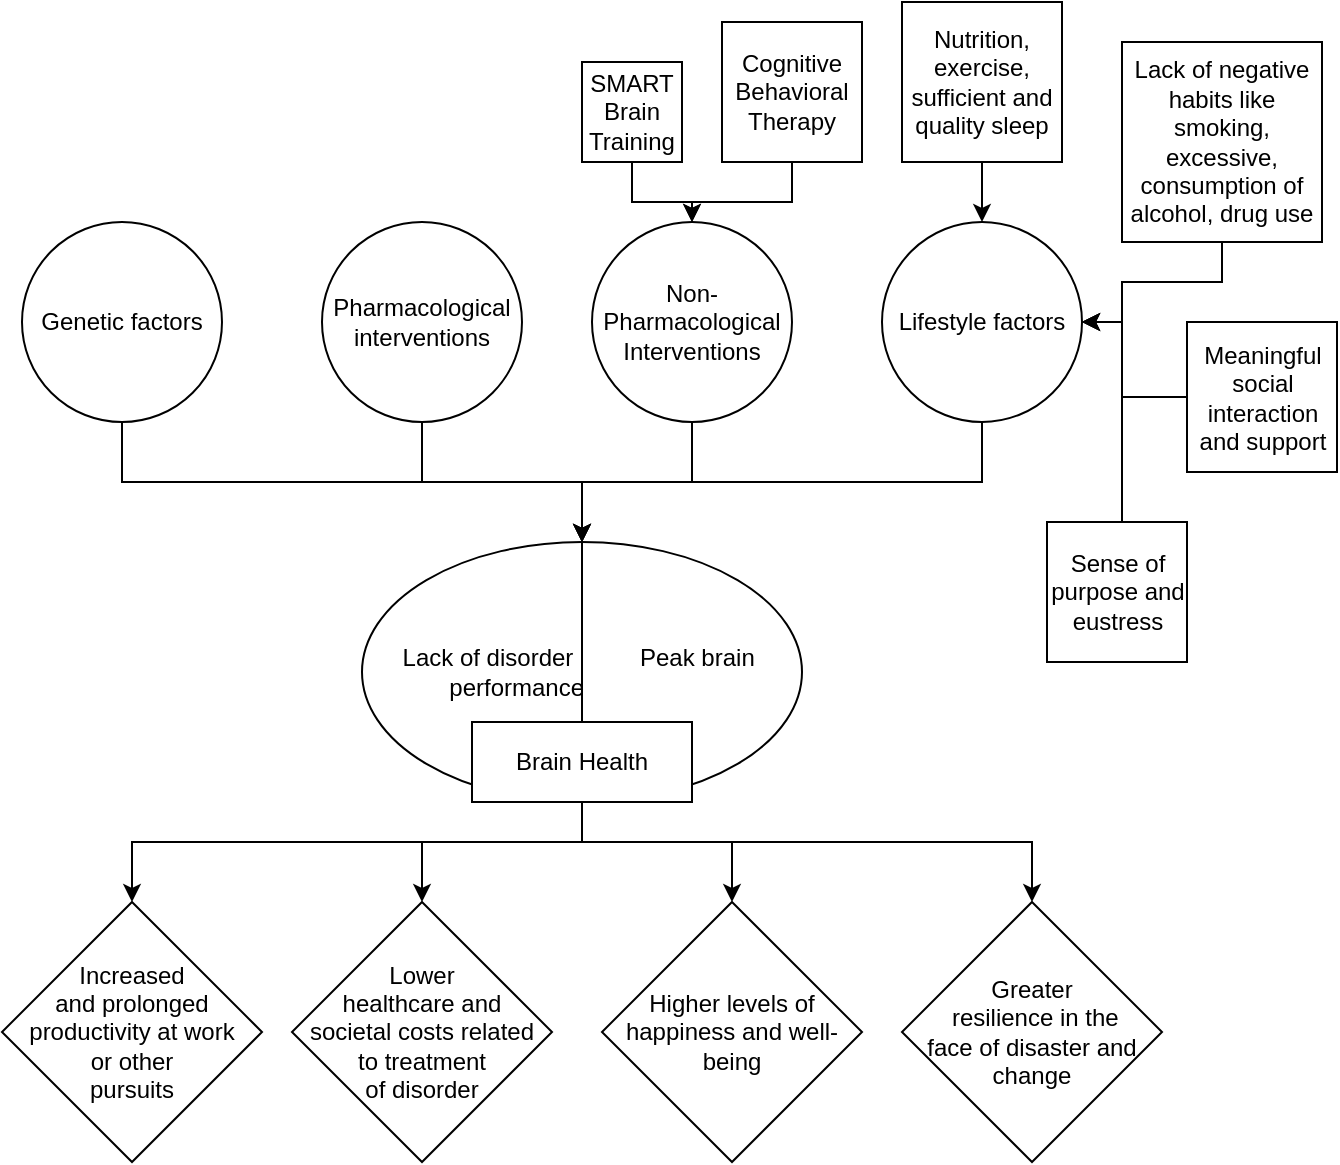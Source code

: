 <mxfile version="20.8.15" type="github">
  <diagram name="Page-1" id="icjVqxEl6QE1_D_8Zwpy">
    <mxGraphModel dx="1060" dy="1784" grid="1" gridSize="10" guides="1" tooltips="1" connect="1" arrows="1" fold="1" page="1" pageScale="1" pageWidth="850" pageHeight="1100" math="0" shadow="0">
      <root>
        <mxCell id="0" />
        <mxCell id="1" parent="0" />
        <mxCell id="mWjNH0HdIJz2-ww5PxK--1" value="&lt;div style=&quot;text-align: left;&quot;&gt;&lt;span style=&quot;background-color: initial;&quot;&gt;Lack of disorder&amp;nbsp; &amp;nbsp; &amp;nbsp; &amp;nbsp; &amp;nbsp; &lt;/span&gt;&lt;span style=&quot;background-color: initial;&quot;&gt;Peak b&lt;/span&gt;&lt;span style=&quot;background-color: initial;&quot;&gt;rain&amp;nbsp;&lt;/span&gt;&lt;/div&gt;&lt;div style=&quot;text-align: left;&quot;&gt;&lt;span style=&quot;background-color: initial;&quot;&gt;&lt;span style=&quot;white-space: pre;&quot;&gt;	&lt;/span&gt;&lt;span style=&quot;white-space: pre;&quot;&gt;	&lt;/span&gt;&lt;span style=&quot;white-space: pre;&quot;&gt;	&lt;/span&gt;&lt;span style=&quot;white-space: pre;&quot;&gt;	&lt;/span&gt;&amp;nbsp; &amp;nbsp;performance&lt;/span&gt;&lt;/div&gt;" style="ellipse;whiteSpace=wrap;html=1;" vertex="1" parent="1">
          <mxGeometry x="280" y="230" width="220" height="130" as="geometry" />
        </mxCell>
        <mxCell id="mWjNH0HdIJz2-ww5PxK--20" value="" style="edgeStyle=orthogonalEdgeStyle;rounded=0;orthogonalLoop=1;jettySize=auto;html=1;" edge="1" parent="1" source="mWjNH0HdIJz2-ww5PxK--7" target="mWjNH0HdIJz2-ww5PxK--1">
          <mxGeometry relative="1" as="geometry" />
        </mxCell>
        <mxCell id="mWjNH0HdIJz2-ww5PxK--7" value="Pharmacological interventions" style="ellipse;whiteSpace=wrap;html=1;aspect=fixed;" vertex="1" parent="1">
          <mxGeometry x="260" y="70" width="100" height="100" as="geometry" />
        </mxCell>
        <mxCell id="mWjNH0HdIJz2-ww5PxK--21" value="" style="edgeStyle=orthogonalEdgeStyle;rounded=0;orthogonalLoop=1;jettySize=auto;html=1;" edge="1" parent="1" source="mWjNH0HdIJz2-ww5PxK--8" target="mWjNH0HdIJz2-ww5PxK--1">
          <mxGeometry relative="1" as="geometry" />
        </mxCell>
        <mxCell id="mWjNH0HdIJz2-ww5PxK--8" value="Non-Pharmacological Interventions" style="ellipse;whiteSpace=wrap;html=1;aspect=fixed;" vertex="1" parent="1">
          <mxGeometry x="395" y="70" width="100" height="100" as="geometry" />
        </mxCell>
        <mxCell id="mWjNH0HdIJz2-ww5PxK--12" value="" style="edgeStyle=orthogonalEdgeStyle;rounded=0;orthogonalLoop=1;jettySize=auto;html=1;" edge="1" parent="1" source="mWjNH0HdIJz2-ww5PxK--9" target="mWjNH0HdIJz2-ww5PxK--8">
          <mxGeometry relative="1" as="geometry" />
        </mxCell>
        <mxCell id="mWjNH0HdIJz2-ww5PxK--9" value="SMART Brain Training" style="whiteSpace=wrap;html=1;aspect=fixed;" vertex="1" parent="1">
          <mxGeometry x="390" y="-10" width="50" height="50" as="geometry" />
        </mxCell>
        <mxCell id="mWjNH0HdIJz2-ww5PxK--27" value="" style="edgeStyle=orthogonalEdgeStyle;rounded=0;orthogonalLoop=1;jettySize=auto;html=1;" edge="1" parent="1" source="mWjNH0HdIJz2-ww5PxK--11" target="mWjNH0HdIJz2-ww5PxK--24">
          <mxGeometry relative="1" as="geometry" />
        </mxCell>
        <mxCell id="mWjNH0HdIJz2-ww5PxK--11" value="Nutrition, exercise, sufficient and quality sleep" style="whiteSpace=wrap;html=1;aspect=fixed;" vertex="1" parent="1">
          <mxGeometry x="550" y="-40" width="80" height="80" as="geometry" />
        </mxCell>
        <mxCell id="mWjNH0HdIJz2-ww5PxK--43" value="" style="edgeStyle=orthogonalEdgeStyle;rounded=0;orthogonalLoop=1;jettySize=auto;html=1;" edge="1" parent="1" source="mWjNH0HdIJz2-ww5PxK--15" target="mWjNH0HdIJz2-ww5PxK--8">
          <mxGeometry relative="1" as="geometry" />
        </mxCell>
        <mxCell id="mWjNH0HdIJz2-ww5PxK--15" value="Cognitive Behavioral Therapy" style="whiteSpace=wrap;html=1;aspect=fixed;" vertex="1" parent="1">
          <mxGeometry x="460" y="-30" width="70" height="70" as="geometry" />
        </mxCell>
        <mxCell id="mWjNH0HdIJz2-ww5PxK--26" value="" style="edgeStyle=orthogonalEdgeStyle;rounded=0;orthogonalLoop=1;jettySize=auto;html=1;" edge="1" parent="1" source="mWjNH0HdIJz2-ww5PxK--23" target="mWjNH0HdIJz2-ww5PxK--1">
          <mxGeometry relative="1" as="geometry">
            <Array as="points">
              <mxPoint x="390" y="200" />
            </Array>
          </mxGeometry>
        </mxCell>
        <mxCell id="mWjNH0HdIJz2-ww5PxK--23" value="Genetic factors" style="ellipse;whiteSpace=wrap;html=1;aspect=fixed;" vertex="1" parent="1">
          <mxGeometry x="110" y="70" width="100" height="100" as="geometry" />
        </mxCell>
        <mxCell id="mWjNH0HdIJz2-ww5PxK--44" value="" style="edgeStyle=orthogonalEdgeStyle;rounded=0;orthogonalLoop=1;jettySize=auto;html=1;entryX=0.5;entryY=0;entryDx=0;entryDy=0;" edge="1" parent="1" source="mWjNH0HdIJz2-ww5PxK--24" target="mWjNH0HdIJz2-ww5PxK--1">
          <mxGeometry relative="1" as="geometry">
            <Array as="points">
              <mxPoint x="390" y="200" />
            </Array>
          </mxGeometry>
        </mxCell>
        <mxCell id="mWjNH0HdIJz2-ww5PxK--24" value="Lifestyle factors" style="ellipse;whiteSpace=wrap;html=1;aspect=fixed;" vertex="1" parent="1">
          <mxGeometry x="540" y="70" width="100" height="100" as="geometry" />
        </mxCell>
        <mxCell id="mWjNH0HdIJz2-ww5PxK--29" value="" style="edgeStyle=orthogonalEdgeStyle;rounded=0;orthogonalLoop=1;jettySize=auto;html=1;exitX=0.5;exitY=1;exitDx=0;exitDy=0;entryX=1;entryY=0.5;entryDx=0;entryDy=0;" edge="1" parent="1" source="mWjNH0HdIJz2-ww5PxK--28" target="mWjNH0HdIJz2-ww5PxK--24">
          <mxGeometry relative="1" as="geometry">
            <mxPoint x="650" y="120" as="targetPoint" />
            <Array as="points">
              <mxPoint x="710" y="100" />
              <mxPoint x="660" y="100" />
              <mxPoint x="660" y="120" />
            </Array>
          </mxGeometry>
        </mxCell>
        <mxCell id="mWjNH0HdIJz2-ww5PxK--28" value="Lack of negative habits like smoking, excessive, consumption of alcohol, drug use" style="whiteSpace=wrap;html=1;aspect=fixed;" vertex="1" parent="1">
          <mxGeometry x="660" y="-20" width="100" height="100" as="geometry" />
        </mxCell>
        <mxCell id="mWjNH0HdIJz2-ww5PxK--31" value="" style="edgeStyle=orthogonalEdgeStyle;rounded=0;orthogonalLoop=1;jettySize=auto;html=1;" edge="1" parent="1" source="mWjNH0HdIJz2-ww5PxK--30" target="mWjNH0HdIJz2-ww5PxK--24">
          <mxGeometry relative="1" as="geometry">
            <Array as="points">
              <mxPoint x="660" y="158" />
              <mxPoint x="660" y="120" />
            </Array>
          </mxGeometry>
        </mxCell>
        <mxCell id="mWjNH0HdIJz2-ww5PxK--30" value="Meaningful social interaction and support" style="whiteSpace=wrap;html=1;aspect=fixed;" vertex="1" parent="1">
          <mxGeometry x="692.5" y="120" width="75" height="75" as="geometry" />
        </mxCell>
        <mxCell id="mWjNH0HdIJz2-ww5PxK--33" value="" style="edgeStyle=orthogonalEdgeStyle;rounded=0;orthogonalLoop=1;jettySize=auto;html=1;" edge="1" parent="1" source="mWjNH0HdIJz2-ww5PxK--32" target="mWjNH0HdIJz2-ww5PxK--24">
          <mxGeometry relative="1" as="geometry">
            <Array as="points">
              <mxPoint x="660" y="120" />
            </Array>
          </mxGeometry>
        </mxCell>
        <mxCell id="mWjNH0HdIJz2-ww5PxK--32" value="Sense of purpose and eustress" style="whiteSpace=wrap;html=1;aspect=fixed;" vertex="1" parent="1">
          <mxGeometry x="622.5" y="220" width="70" height="70" as="geometry" />
        </mxCell>
        <mxCell id="mWjNH0HdIJz2-ww5PxK--34" value="" style="endArrow=none;html=1;rounded=0;entryX=0.5;entryY=0;entryDx=0;entryDy=0;exitX=0.5;exitY=1;exitDx=0;exitDy=0;startArrow=none;" edge="1" parent="1" source="mWjNH0HdIJz2-ww5PxK--35" target="mWjNH0HdIJz2-ww5PxK--1">
          <mxGeometry width="50" height="50" relative="1" as="geometry">
            <mxPoint x="400" y="360" as="sourcePoint" />
            <mxPoint x="450" y="310" as="targetPoint" />
          </mxGeometry>
        </mxCell>
        <mxCell id="mWjNH0HdIJz2-ww5PxK--36" value="" style="endArrow=none;html=1;rounded=0;entryX=0.5;entryY=0;entryDx=0;entryDy=0;exitX=0.5;exitY=1;exitDx=0;exitDy=0;" edge="1" parent="1" source="mWjNH0HdIJz2-ww5PxK--1" target="mWjNH0HdIJz2-ww5PxK--35">
          <mxGeometry width="50" height="50" relative="1" as="geometry">
            <mxPoint x="390" y="360" as="sourcePoint" />
            <mxPoint x="390" y="230" as="targetPoint" />
          </mxGeometry>
        </mxCell>
        <mxCell id="mWjNH0HdIJz2-ww5PxK--53" value="" style="edgeStyle=orthogonalEdgeStyle;rounded=0;orthogonalLoop=1;jettySize=auto;html=1;" edge="1" parent="1" source="mWjNH0HdIJz2-ww5PxK--35" target="mWjNH0HdIJz2-ww5PxK--51">
          <mxGeometry relative="1" as="geometry">
            <Array as="points">
              <mxPoint x="390" y="380" />
              <mxPoint x="465" y="380" />
            </Array>
          </mxGeometry>
        </mxCell>
        <mxCell id="mWjNH0HdIJz2-ww5PxK--54" style="edgeStyle=orthogonalEdgeStyle;rounded=0;orthogonalLoop=1;jettySize=auto;html=1;" edge="1" parent="1" source="mWjNH0HdIJz2-ww5PxK--35" target="mWjNH0HdIJz2-ww5PxK--50">
          <mxGeometry relative="1" as="geometry">
            <Array as="points">
              <mxPoint x="390" y="380" />
              <mxPoint x="310" y="380" />
            </Array>
          </mxGeometry>
        </mxCell>
        <mxCell id="mWjNH0HdIJz2-ww5PxK--55" style="edgeStyle=orthogonalEdgeStyle;rounded=0;orthogonalLoop=1;jettySize=auto;html=1;entryX=0.5;entryY=0;entryDx=0;entryDy=0;exitX=0.5;exitY=1;exitDx=0;exitDy=0;" edge="1" parent="1" source="mWjNH0HdIJz2-ww5PxK--35" target="mWjNH0HdIJz2-ww5PxK--52">
          <mxGeometry relative="1" as="geometry">
            <mxPoint x="390" y="380" as="sourcePoint" />
            <Array as="points">
              <mxPoint x="390" y="380" />
              <mxPoint x="615" y="380" />
            </Array>
          </mxGeometry>
        </mxCell>
        <mxCell id="mWjNH0HdIJz2-ww5PxK--58" style="edgeStyle=orthogonalEdgeStyle;rounded=0;orthogonalLoop=1;jettySize=auto;html=1;entryX=0.5;entryY=0;entryDx=0;entryDy=0;" edge="1" parent="1" source="mWjNH0HdIJz2-ww5PxK--35" target="mWjNH0HdIJz2-ww5PxK--45">
          <mxGeometry relative="1" as="geometry">
            <Array as="points">
              <mxPoint x="390" y="380" />
              <mxPoint x="165" y="380" />
            </Array>
          </mxGeometry>
        </mxCell>
        <mxCell id="mWjNH0HdIJz2-ww5PxK--35" value="Brain Health" style="rounded=0;whiteSpace=wrap;html=1;" vertex="1" parent="1">
          <mxGeometry x="335" y="320" width="110" height="40" as="geometry" />
        </mxCell>
        <mxCell id="mWjNH0HdIJz2-ww5PxK--45" value="Increased &lt;br&gt;and prolonged&lt;br&gt;productivity at work &lt;br&gt;or other &lt;br&gt;pursuits" style="rhombus;whiteSpace=wrap;html=1;" vertex="1" parent="1">
          <mxGeometry x="100" y="410" width="130" height="130" as="geometry" />
        </mxCell>
        <mxCell id="mWjNH0HdIJz2-ww5PxK--50" value="Lower &lt;br&gt;healthcare and &lt;br&gt;societal costs related &lt;br&gt;to treatment &lt;br&gt;of disorder" style="rhombus;whiteSpace=wrap;html=1;" vertex="1" parent="1">
          <mxGeometry x="245" y="410" width="130" height="130" as="geometry" />
        </mxCell>
        <mxCell id="mWjNH0HdIJz2-ww5PxK--51" value="Higher levels of happiness and well-being" style="rhombus;whiteSpace=wrap;html=1;" vertex="1" parent="1">
          <mxGeometry x="400" y="410" width="130" height="130" as="geometry" />
        </mxCell>
        <mxCell id="mWjNH0HdIJz2-ww5PxK--52" value="Greater &lt;br&gt;&amp;nbsp;resilience in the &lt;br&gt;face of disaster and&lt;br&gt;change" style="rhombus;whiteSpace=wrap;html=1;" vertex="1" parent="1">
          <mxGeometry x="550" y="410" width="130" height="130" as="geometry" />
        </mxCell>
      </root>
    </mxGraphModel>
  </diagram>
</mxfile>
